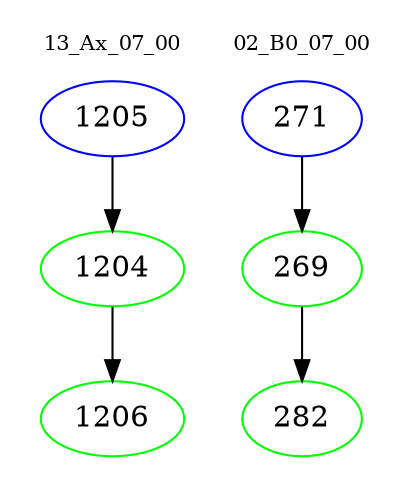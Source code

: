 digraph{
subgraph cluster_0 {
color = white
label = "13_Ax_07_00";
fontsize=10;
T0_1205 [label="1205", color="blue"]
T0_1205 -> T0_1204 [color="black"]
T0_1204 [label="1204", color="green"]
T0_1204 -> T0_1206 [color="black"]
T0_1206 [label="1206", color="green"]
}
subgraph cluster_1 {
color = white
label = "02_B0_07_00";
fontsize=10;
T1_271 [label="271", color="blue"]
T1_271 -> T1_269 [color="black"]
T1_269 [label="269", color="green"]
T1_269 -> T1_282 [color="black"]
T1_282 [label="282", color="green"]
}
}
